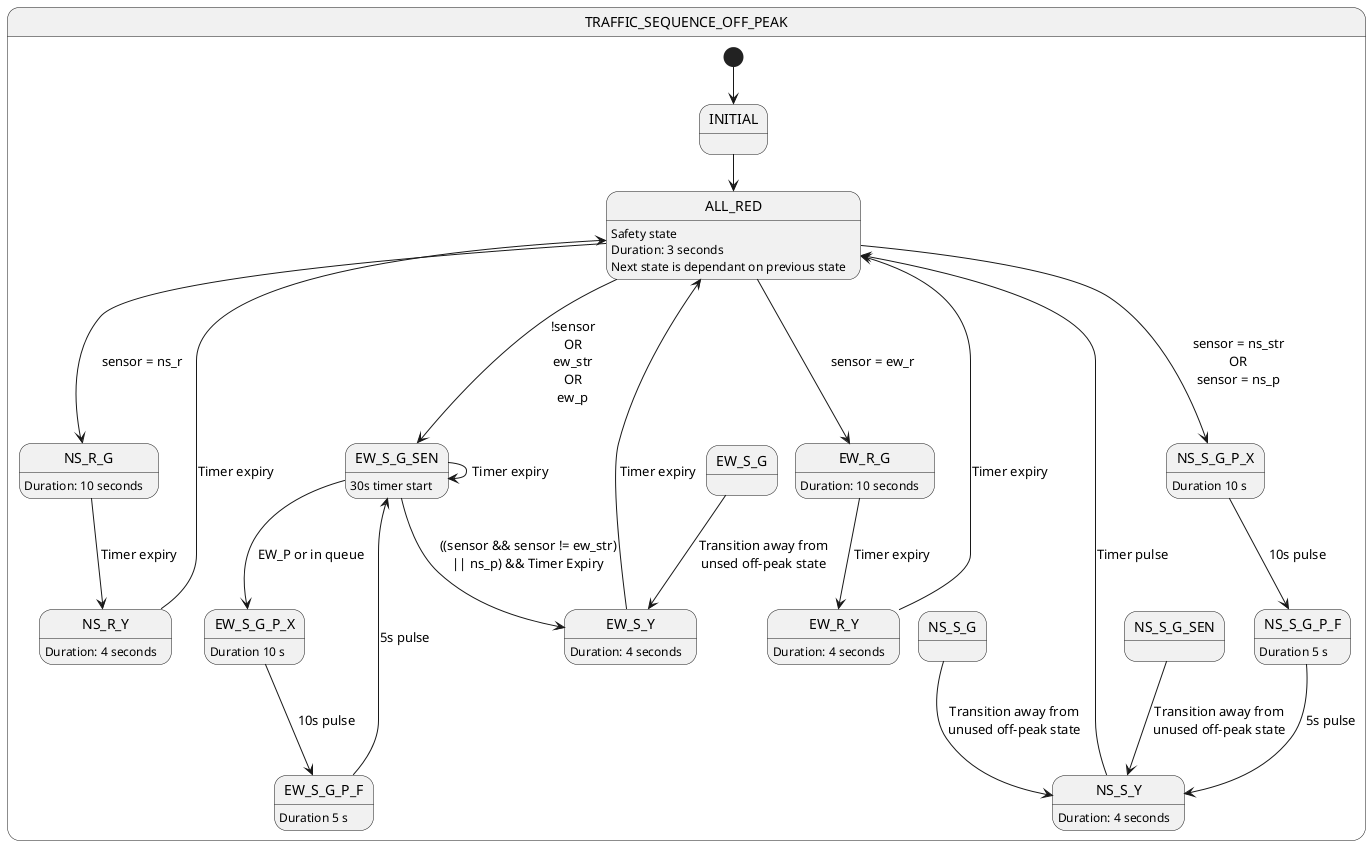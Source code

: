 @startuml STATE_MACHINE_SEQUENCE_OFF_PEAK

' http://www.victoriawalks.org.au/Crossing_the_road/

state TRAFFIC_SEQUENCE_OFF_PEAK {

    [*]     --> INITIAL

    INITIAL --> ALL_RED

    ALL_RED ---> NS_R_G: sensor = ns_r
    NS_R_G  ---> NS_R_Y: Timer expiry
    NS_R_Y  ---> ALL_RED: Timer expiry

    ' NS ped states
    EW_S_G_SEN ---> EW_S_G_P_X: EW_P or in queue
    EW_S_G_P_X ---> EW_S_G_P_F: 10s pulse
    EW_S_G_P_F ---> EW_S_G_SEN: 5s pulse

    ALL_RED ---> EW_R_G: sensor = ew_r
    EW_R_G  ---> EW_R_Y: Timer expiry
    EW_R_Y ---> ALL_RED: Timer expiry

    ' Traffic state
    ALL_RED ---> NS_S_G_P_X: sensor = ns_str\nOR\nsensor = ns_p
    NS_S_G ---> NS_S_Y:Transition away from\nunused off-peak state
    NS_S_Y ---> ALL_RED: Timer pulse

    NS_S_G_SEN ---> NS_S_Y: Transition away from\nunused off-peak state

    ' NS ped states
    NS_S_G_P_X ---> NS_S_G_P_F: 10s pulse
    NS_S_G_P_F ---> NS_S_Y: 5s pulse

    ' Traffic state
    ALL_RED ---> EW_S_G_SEN: !sensor\nOR\new_str\nOR\new_p
    EW_S_G_SEN ---> EW_S_G_SEN: Timer expiry
    EW_S_G_SEN ---> EW_S_Y: ((sensor && sensor != ew_str)\n|| ns_p) && Timer Expiry
    EW_S_Y ---> ALL_RED: Timer expiry

    EW_S_G ---> EW_S_Y: Transition away from\nunsed off-peak state

}

ALL_RED: Safety state
ALL_RED: Duration: 3 seconds
ALL_RED: Next state is dependant on previous state


EW_S_G_SEN: 30s timer start

NS_S_G_P_X: Duration 10 s
EW_S_G_P_X: Duration 10 s

NS_S_G_P_F: Duration 5 s
EW_S_G_P_F: Duration 5 s

EW_R_G: Duration: 10 seconds
NS_R_G: Duration: 10 seconds

NS_S_Y: Duration: 4 seconds
EW_R_Y: Duration: 4 seconds
EW_S_Y: Duration: 4 seconds
NS_R_Y: Duration: 4 seconds

@enduml
